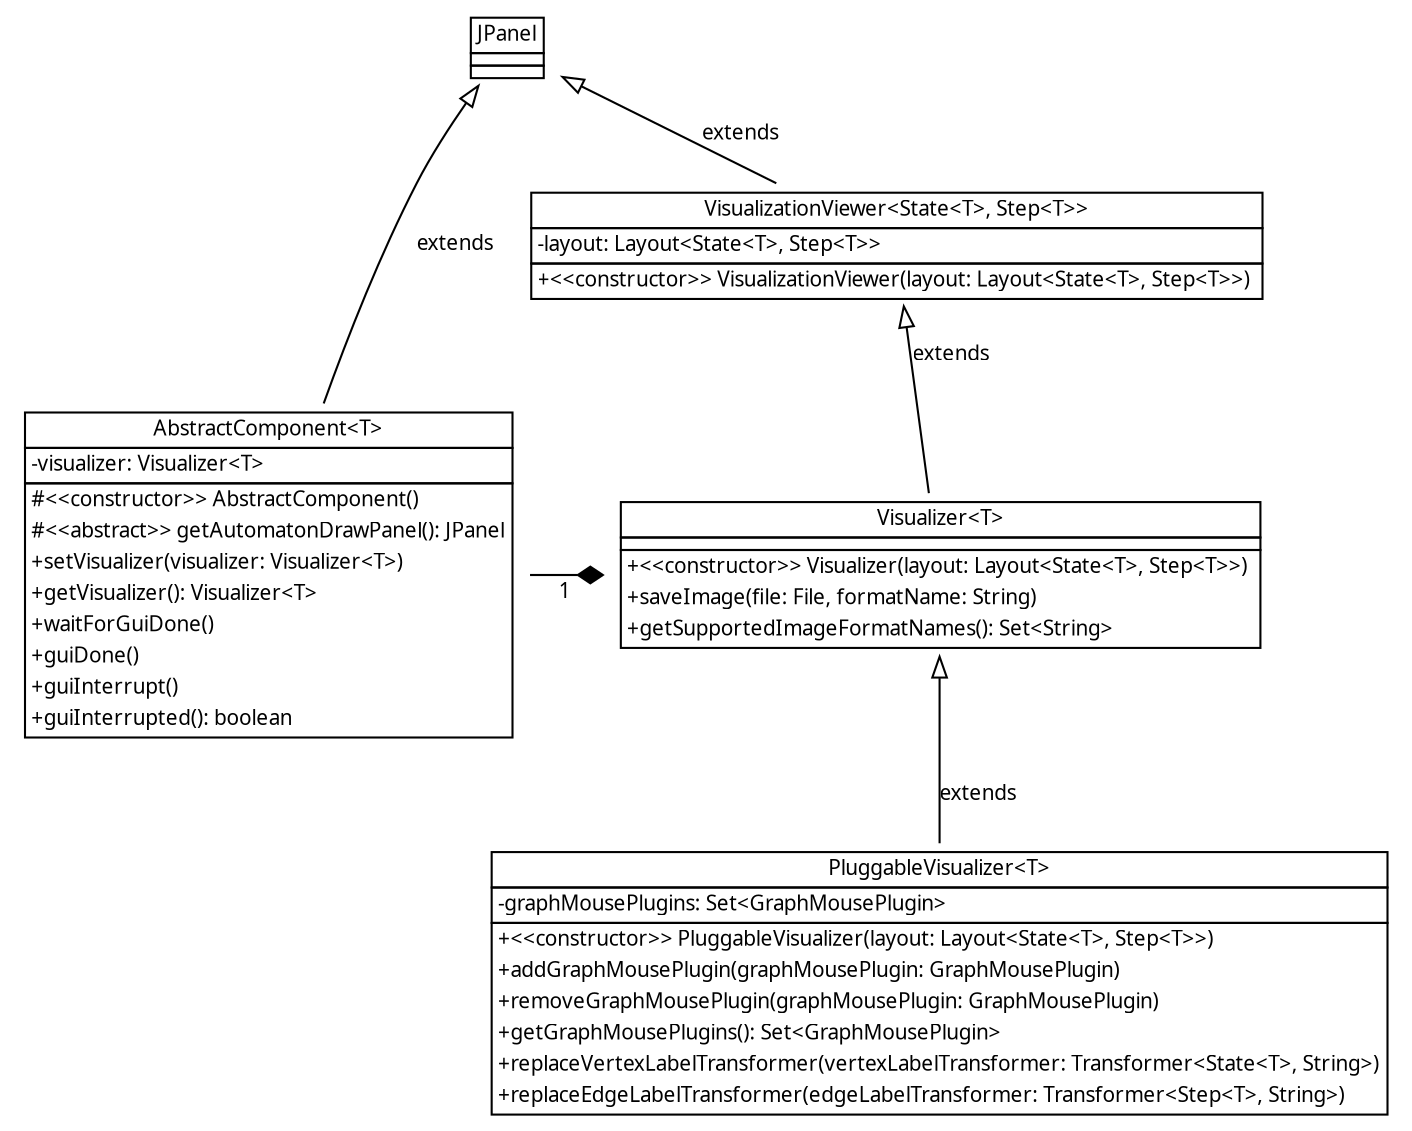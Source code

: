 digraph uml_basic_full {
	rankdir = BT;
	node [shape = rectangle, fontname = "TeXGyrePagella-Regular", fontsize = 10];
	edge [fontname = "TeXGyrePagella-Regular", fontsize = 10, arrowhead = empty];

{
	rank = same;

	JPanel [shape = plaintext, label = <
	<table cellspacing="0" cellborder="1" border="0">
		<tr><td>
			<font face="TeXGyrePagella-Bold" point-size="10">JPanel</font>
		</td></tr>
		<tr><td></td></tr>
		<tr><td></td></tr>
	</table>>];
}

{
	rank = same;

	VisualizationViewer [shape = plaintext, label = <
	<table cellspacing="0" cellborder="1" border="0">
		<tr><td>
			<font face="TeXGyrePagella-Bold" point-size="10">VisualizationViewer&lt;State&lt;T&gt;, Step&lt;T&gt;&gt;</font>
		</td></tr>
		<tr><td cellpadding="0">
			<table cellspacing="0" cellborder="0" border="0">
				<tr><td align="left"><font face="SFTT1000">-layout: Layout&lt;State&lt;T&gt;, Step&lt;T&gt;&gt;</font></td></tr>
			</table>
		</td></tr>
		<tr><td cellpadding="0">
			<table cellspacing="0" cellborder="0" border="0">
				<tr><td align="left"><font face="SFTT1000">+&lt;&lt;constructor&gt;&gt; VisualizationViewer(layout: Layout&lt;State&lt;T&gt;, Step&lt;T&gt;&gt;) </font></td></tr>
			</table>
		</td></tr>
	</table>>];
}

{
	rank = same;

	Visualizer [shape = plaintext, label = <
	<table cellspacing="0" cellborder="1" border="0">
		<tr><td>
			<font face="TeXGyrePagella-Bold" point-size="10">Visualizer&lt;T&gt;</font>
		</td></tr>
		<tr><td></td></tr>
		<tr><td cellpadding="0">
			<table cellspacing="0" cellborder="0" border="0">
				<tr><td align="left"><font face="SFTT1000">+&lt;&lt;constructor&gt;&gt; Visualizer(layout: Layout&lt;State&lt;T&gt;, Step&lt;T&gt;&gt;) </font></td></tr>
				<tr><td align="left"><font face="SFTT1000">+saveImage(file: File, formatName: String)</font></td></tr>
				<tr><td align="left"><font face="SFTT1000">+getSupportedImageFormatNames(): Set&lt;String&gt;</font></td></tr>
			</table>
		</td></tr>
	</table>>];
	
	AbstractComponent [shape = plaintext, label = <
	<table cellspacing="0" cellborder="1" border="0">
		<tr><td>
			<font face="TeXGyrePagella-BoldItalic" point-size="10">AbstractComponent&lt;T&gt;</font>
		</td></tr>
		<tr><td cellpadding="0">
			<table cellspacing="0" cellborder="0" border="0">
				<tr><td align="left"><font face="SFTT1000">-visualizer: Visualizer&lt;T&gt;</font></td></tr>
			</table>
		</td></tr>
		<tr><td cellpadding="0">
			<table cellspacing="0" cellborder="0" border="0">
				<tr><td align="left"><font face="SFTT1000">#&lt;&lt;constructor&gt;&gt; AbstractComponent()</font></td></tr>
				<tr><td align="left"><font face="SFTT1000">#&lt;&lt;abstract&gt;&gt; getAutomatonDrawPanel(): JPanel</font></td></tr>
				<tr><td align="left"><font face="SFTT1000">+setVisualizer(visualizer: Visualizer&lt;T&gt;)</font></td></tr>
				<tr><td align="left"><font face="SFTT1000">+getVisualizer(): Visualizer&lt;T&gt;</font></td></tr>
				<tr><td align="left"><font face="SFTT1000">+waitForGuiDone()</font></td></tr>
				<tr><td align="left"><font face="SFTT1000">+guiDone()</font></td></tr>
				<tr><td align="left"><font face="SFTT1000">+guiInterrupt()</font></td></tr>
				<tr><td align="left"><font face="SFTT1000">+guiInterrupted(): boolean</font></td></tr>
			</table>
		</td></tr>
	</table>>];
}

{
	rank = same;

	PluggableVisualizer [shape = plaintext, label = <
	<table cellspacing="0" cellborder="1" border="0">
		<tr><td>
			<font face="TeXGyrePagella-Bold" point-size="10">PluggableVisualizer&lt;T&gt;</font>
		</td></tr>
		<tr><td cellpadding="0">
			<table cellspacing="0" cellborder="0" border="0">
				<tr><td align="left"><font face="SFTT1000">-graphMousePlugins: Set&lt;GraphMousePlugin&gt;</font></td></tr>
			</table>
		</td></tr>
		<tr><td cellpadding="0">
			<table cellspacing="0" cellborder="0" border="0">
				<tr><td align="left"><font face="SFTT1000">+&lt;&lt;constructor&gt;&gt; PluggableVisualizer(layout: Layout&lt;State&lt;T&gt;, Step&lt;T&gt;&gt;) </font></td></tr>
				<tr><td align="left"><font face="SFTT1000">+addGraphMousePlugin(graphMousePlugin: GraphMousePlugin)</font></td></tr>
				<tr><td align="left"><font face="SFTT1000">+removeGraphMousePlugin(graphMousePlugin: GraphMousePlugin)</font></td></tr>
				<tr><td align="left"><font face="SFTT1000">+getGraphMousePlugins(): Set&lt;GraphMousePlugin&gt;</font></td></tr>
				<tr><td align="left"><font face="SFTT1000">+replaceVertexLabelTransformer(vertexLabelTransformer: Transformer&lt;State&lt;T&gt;, String&gt;)</font></td></tr>
				<tr><td align="left"><font face="SFTT1000">+replaceEdgeLabelTransformer(edgeLabelTransformer: Transformer&lt;Step&lt;T&gt;, String&gt;)</font></td></tr>
			</table>
		</td></tr>
	</table>>];
}

AbstractComponent -> JPanel [label = "extends"];
VisualizationViewer -> JPanel [label = "extends"];

Visualizer -> VisualizationViewer [label = "extends"];

PluggableVisualizer -> Visualizer [label = "extends"];


AbstractComponent -> Visualizer [label = "1" arrowhead = diamond];
}
